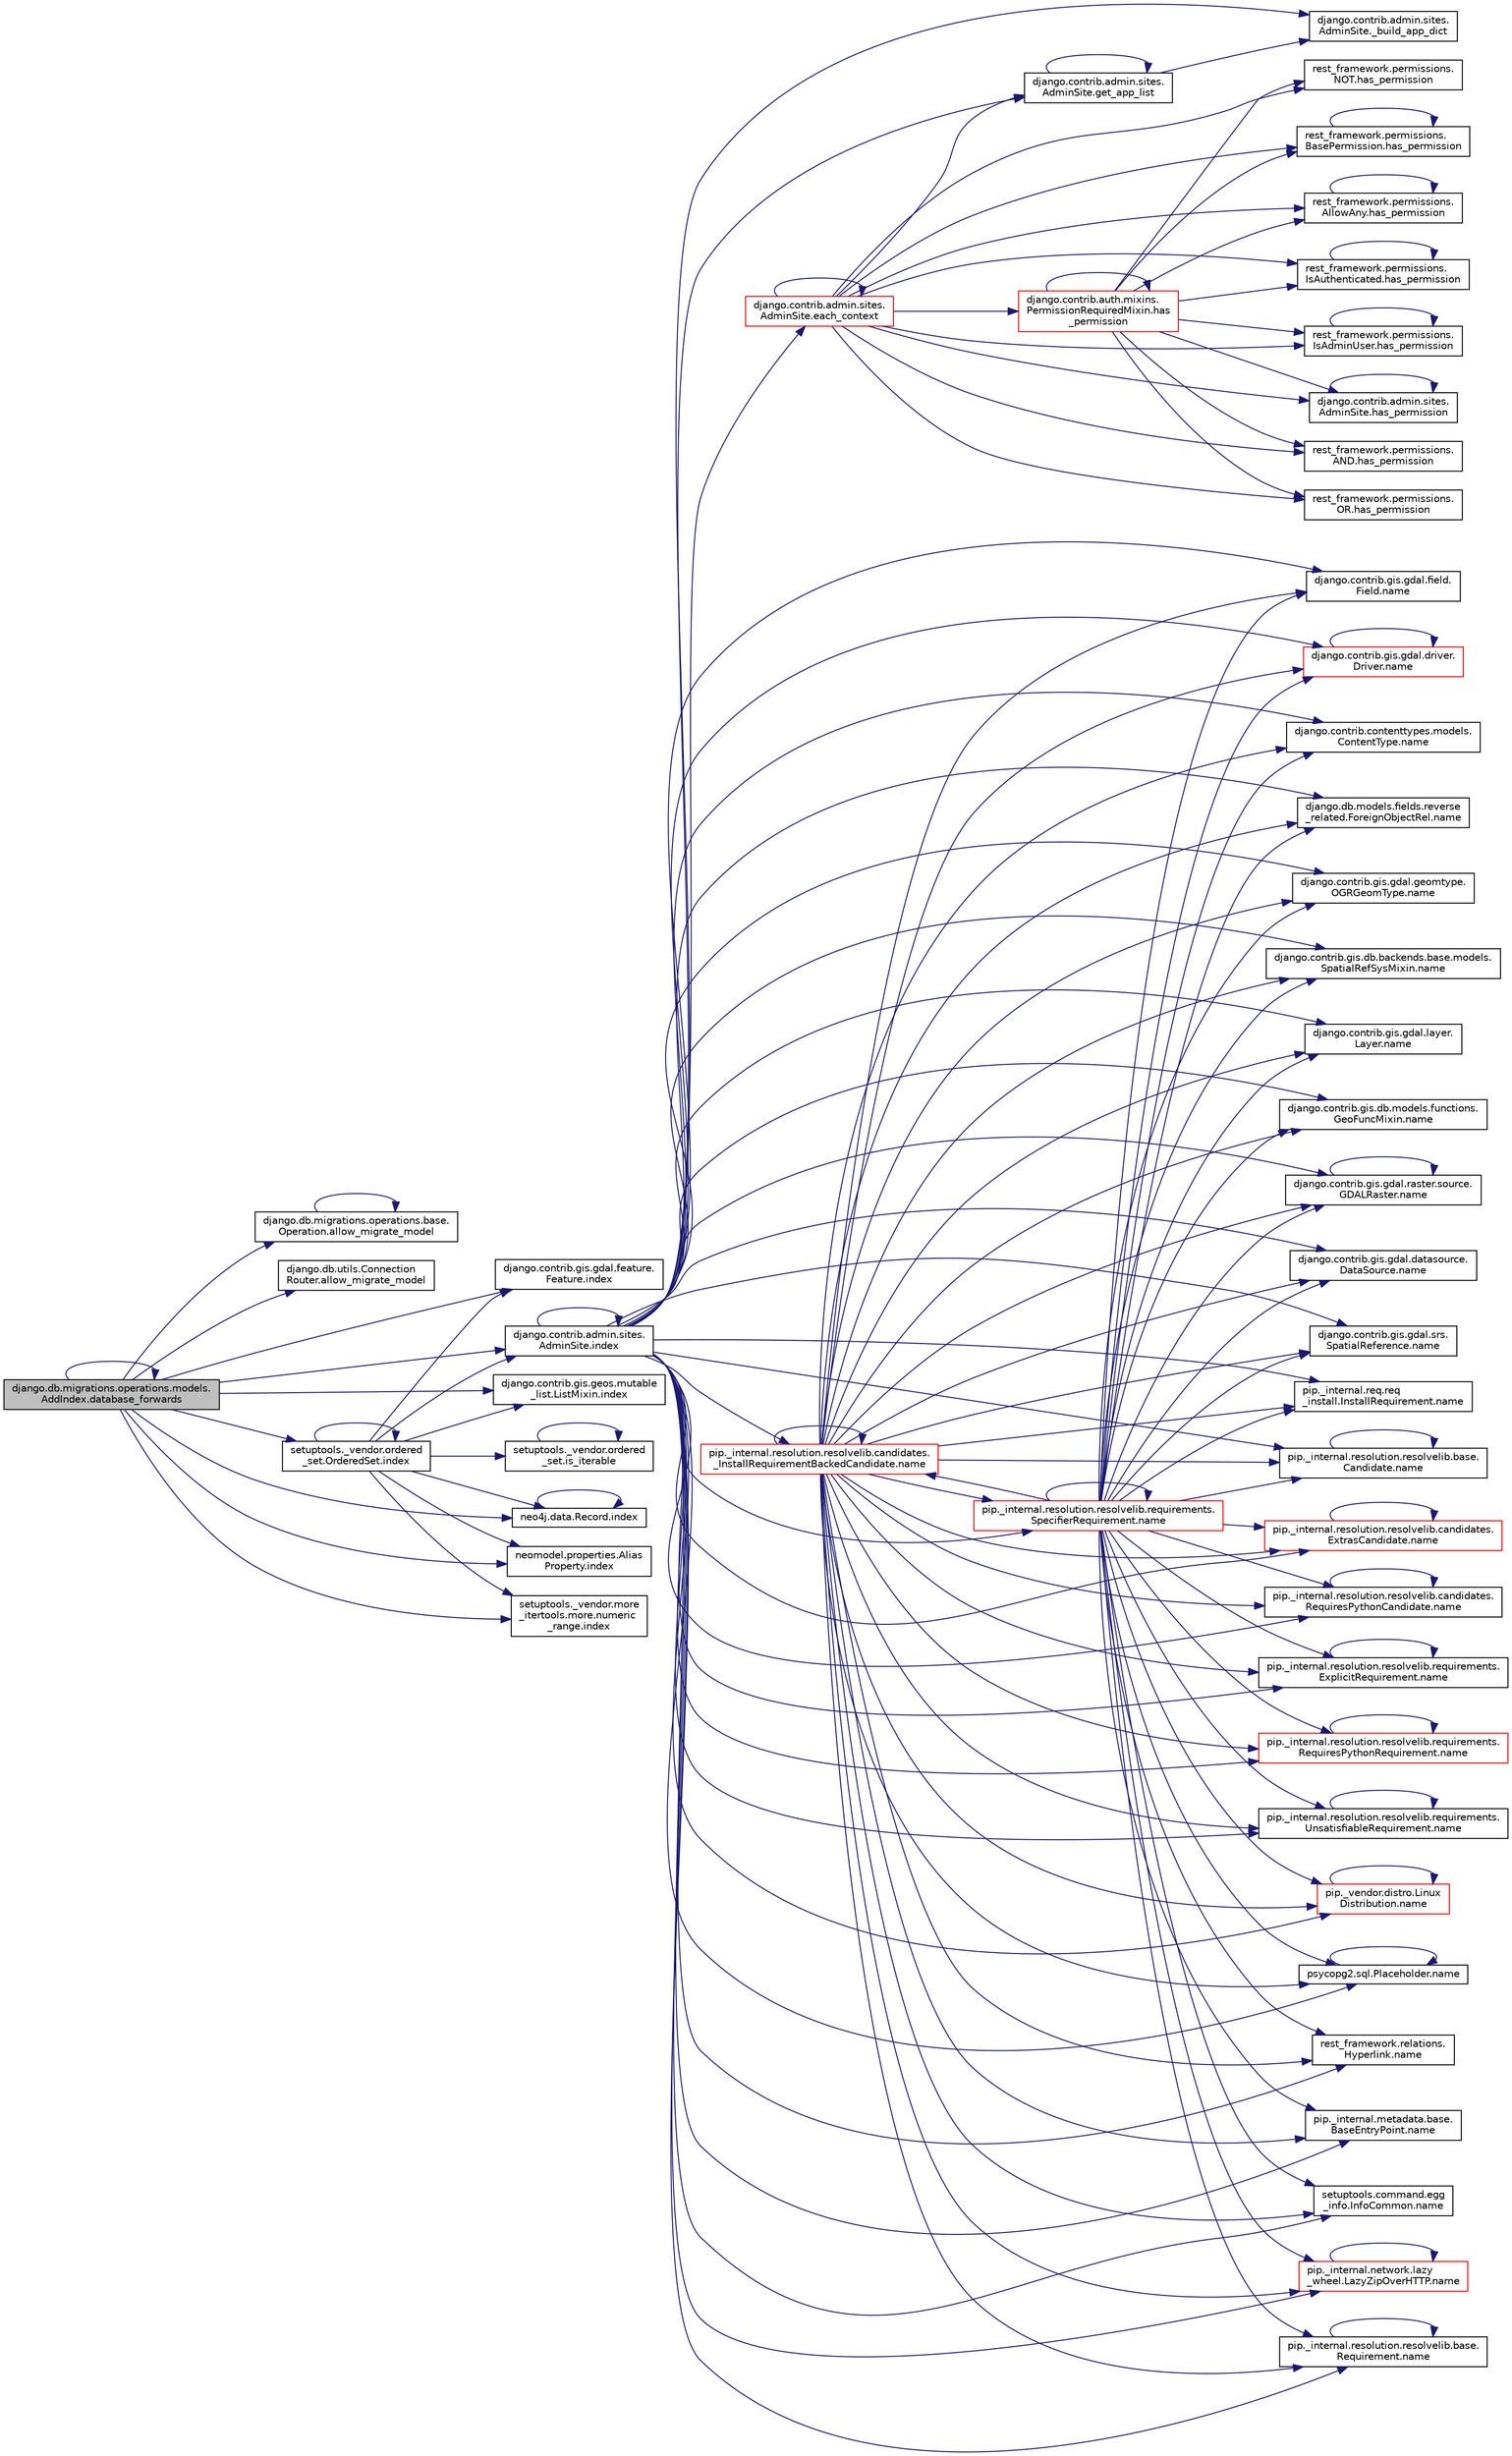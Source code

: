 digraph "django.db.migrations.operations.models.AddIndex.database_forwards"
{
 // LATEX_PDF_SIZE
  edge [fontname="Helvetica",fontsize="10",labelfontname="Helvetica",labelfontsize="10"];
  node [fontname="Helvetica",fontsize="10",shape=record];
  rankdir="LR";
  Node1 [label="django.db.migrations.operations.models.\lAddIndex.database_forwards",height=0.2,width=0.4,color="black", fillcolor="grey75", style="filled", fontcolor="black",tooltip=" "];
  Node1 -> Node2 [color="midnightblue",fontsize="10",style="solid",fontname="Helvetica"];
  Node2 [label="django.db.migrations.operations.base.\lOperation.allow_migrate_model",height=0.2,width=0.4,color="black", fillcolor="white", style="filled",URL="$d8/d4e/classdjango_1_1db_1_1migrations_1_1operations_1_1base_1_1_operation.html#a931262a66f72514a6c3e5abcb877f163",tooltip=" "];
  Node2 -> Node2 [color="midnightblue",fontsize="10",style="solid",fontname="Helvetica"];
  Node1 -> Node3 [color="midnightblue",fontsize="10",style="solid",fontname="Helvetica"];
  Node3 [label="django.db.utils.Connection\lRouter.allow_migrate_model",height=0.2,width=0.4,color="black", fillcolor="white", style="filled",URL="$dc/d1d/classdjango_1_1db_1_1utils_1_1_connection_router.html#a617a3947863c1ab69490c43a3c24bf5f",tooltip=" "];
  Node1 -> Node1 [color="midnightblue",fontsize="10",style="solid",fontname="Helvetica"];
  Node1 -> Node4 [color="midnightblue",fontsize="10",style="solid",fontname="Helvetica"];
  Node4 [label="django.contrib.gis.gdal.feature.\lFeature.index",height=0.2,width=0.4,color="black", fillcolor="white", style="filled",URL="$db/d34/classdjango_1_1contrib_1_1gis_1_1gdal_1_1feature_1_1_feature.html#a128ae0b6147fb55a5c5bc777caa15d50",tooltip=" "];
  Node1 -> Node5 [color="midnightblue",fontsize="10",style="solid",fontname="Helvetica"];
  Node5 [label="django.contrib.admin.sites.\lAdminSite.index",height=0.2,width=0.4,color="black", fillcolor="white", style="filled",URL="$df/dba/classdjango_1_1contrib_1_1admin_1_1sites_1_1_admin_site.html#a114200436dcab5d292516d7454298630",tooltip=" "];
  Node5 -> Node6 [color="midnightblue",fontsize="10",style="solid",fontname="Helvetica"];
  Node6 [label="django.contrib.admin.sites.\lAdminSite._build_app_dict",height=0.2,width=0.4,color="black", fillcolor="white", style="filled",URL="$df/dba/classdjango_1_1contrib_1_1admin_1_1sites_1_1_admin_site.html#a88d6a17ea090acca719eef207e4a9049",tooltip=" "];
  Node5 -> Node7 [color="midnightblue",fontsize="10",style="solid",fontname="Helvetica"];
  Node7 [label="django.contrib.admin.sites.\lAdminSite.each_context",height=0.2,width=0.4,color="red", fillcolor="white", style="filled",URL="$df/dba/classdjango_1_1contrib_1_1admin_1_1sites_1_1_admin_site.html#a9827cf8301d5677e42aa917686ac0af8",tooltip=" "];
  Node7 -> Node7 [color="midnightblue",fontsize="10",style="solid",fontname="Helvetica"];
  Node7 -> Node8 [color="midnightblue",fontsize="10",style="solid",fontname="Helvetica"];
  Node8 [label="django.contrib.admin.sites.\lAdminSite.get_app_list",height=0.2,width=0.4,color="black", fillcolor="white", style="filled",URL="$df/dba/classdjango_1_1contrib_1_1admin_1_1sites_1_1_admin_site.html#aaa5c674a03b5aa9795ffc15af2c041c1",tooltip=" "];
  Node8 -> Node6 [color="midnightblue",fontsize="10",style="solid",fontname="Helvetica"];
  Node8 -> Node8 [color="midnightblue",fontsize="10",style="solid",fontname="Helvetica"];
  Node7 -> Node9 [color="midnightblue",fontsize="10",style="solid",fontname="Helvetica"];
  Node9 [label="django.contrib.auth.mixins.\lPermissionRequiredMixin.has\l_permission",height=0.2,width=0.4,color="red", fillcolor="white", style="filled",URL="$d7/dfe/classdjango_1_1contrib_1_1auth_1_1mixins_1_1_permission_required_mixin.html#a2809e8d2b78dee31ff0953c9e8852f26",tooltip=" "];
  Node9 -> Node9 [color="midnightblue",fontsize="10",style="solid",fontname="Helvetica"];
  Node9 -> Node12 [color="midnightblue",fontsize="10",style="solid",fontname="Helvetica"];
  Node12 [label="django.contrib.admin.sites.\lAdminSite.has_permission",height=0.2,width=0.4,color="black", fillcolor="white", style="filled",URL="$df/dba/classdjango_1_1contrib_1_1admin_1_1sites_1_1_admin_site.html#a819e45e7b85134938b9062037ad0e5cb",tooltip=" "];
  Node12 -> Node12 [color="midnightblue",fontsize="10",style="solid",fontname="Helvetica"];
  Node9 -> Node13 [color="midnightblue",fontsize="10",style="solid",fontname="Helvetica"];
  Node13 [label="rest_framework.permissions.\lAND.has_permission",height=0.2,width=0.4,color="black", fillcolor="white", style="filled",URL="$d1/d16/classrest__framework_1_1permissions_1_1_a_n_d.html#a5f37ff9ed0b91c7797fac563a152965e",tooltip=" "];
  Node9 -> Node14 [color="midnightblue",fontsize="10",style="solid",fontname="Helvetica"];
  Node14 [label="rest_framework.permissions.\lOR.has_permission",height=0.2,width=0.4,color="black", fillcolor="white", style="filled",URL="$de/d73/classrest__framework_1_1permissions_1_1_o_r.html#ac1d18779f75dcdda5aa938abad09e5e2",tooltip=" "];
  Node9 -> Node15 [color="midnightblue",fontsize="10",style="solid",fontname="Helvetica"];
  Node15 [label="rest_framework.permissions.\lNOT.has_permission",height=0.2,width=0.4,color="black", fillcolor="white", style="filled",URL="$d2/d39/classrest__framework_1_1permissions_1_1_n_o_t.html#aff4796cbed689e89079b9c8b729530b5",tooltip=" "];
  Node9 -> Node16 [color="midnightblue",fontsize="10",style="solid",fontname="Helvetica"];
  Node16 [label="rest_framework.permissions.\lBasePermission.has_permission",height=0.2,width=0.4,color="black", fillcolor="white", style="filled",URL="$dc/dda/classrest__framework_1_1permissions_1_1_base_permission.html#a97ee09c8f2fa7eff12125d4a4edb8f95",tooltip=" "];
  Node16 -> Node16 [color="midnightblue",fontsize="10",style="solid",fontname="Helvetica"];
  Node9 -> Node17 [color="midnightblue",fontsize="10",style="solid",fontname="Helvetica"];
  Node17 [label="rest_framework.permissions.\lAllowAny.has_permission",height=0.2,width=0.4,color="black", fillcolor="white", style="filled",URL="$d3/da5/classrest__framework_1_1permissions_1_1_allow_any.html#a275fbb1ca1aefaf0153eb47974f1bbb9",tooltip=" "];
  Node17 -> Node17 [color="midnightblue",fontsize="10",style="solid",fontname="Helvetica"];
  Node9 -> Node18 [color="midnightblue",fontsize="10",style="solid",fontname="Helvetica"];
  Node18 [label="rest_framework.permissions.\lIsAuthenticated.has_permission",height=0.2,width=0.4,color="black", fillcolor="white", style="filled",URL="$dc/d67/classrest__framework_1_1permissions_1_1_is_authenticated.html#af8e76fc853371348817971fa23330013",tooltip=" "];
  Node18 -> Node18 [color="midnightblue",fontsize="10",style="solid",fontname="Helvetica"];
  Node9 -> Node19 [color="midnightblue",fontsize="10",style="solid",fontname="Helvetica"];
  Node19 [label="rest_framework.permissions.\lIsAdminUser.has_permission",height=0.2,width=0.4,color="black", fillcolor="white", style="filled",URL="$db/da4/classrest__framework_1_1permissions_1_1_is_admin_user.html#a0c2c986667cdd56a4aaa9aefedabf24c",tooltip=" "];
  Node19 -> Node19 [color="midnightblue",fontsize="10",style="solid",fontname="Helvetica"];
  Node7 -> Node12 [color="midnightblue",fontsize="10",style="solid",fontname="Helvetica"];
  Node7 -> Node13 [color="midnightblue",fontsize="10",style="solid",fontname="Helvetica"];
  Node7 -> Node14 [color="midnightblue",fontsize="10",style="solid",fontname="Helvetica"];
  Node7 -> Node15 [color="midnightblue",fontsize="10",style="solid",fontname="Helvetica"];
  Node7 -> Node16 [color="midnightblue",fontsize="10",style="solid",fontname="Helvetica"];
  Node7 -> Node17 [color="midnightblue",fontsize="10",style="solid",fontname="Helvetica"];
  Node7 -> Node18 [color="midnightblue",fontsize="10",style="solid",fontname="Helvetica"];
  Node7 -> Node19 [color="midnightblue",fontsize="10",style="solid",fontname="Helvetica"];
  Node5 -> Node8 [color="midnightblue",fontsize="10",style="solid",fontname="Helvetica"];
  Node5 -> Node5 [color="midnightblue",fontsize="10",style="solid",fontname="Helvetica"];
  Node5 -> Node396 [color="midnightblue",fontsize="10",style="solid",fontname="Helvetica"];
  Node396 [label="django.contrib.contenttypes.models.\lContentType.name",height=0.2,width=0.4,color="black", fillcolor="white", style="filled",URL="$d6/d20/classdjango_1_1contrib_1_1contenttypes_1_1models_1_1_content_type.html#a1577e45d8940ca8ce7032df05c0920f1",tooltip=" "];
  Node5 -> Node397 [color="midnightblue",fontsize="10",style="solid",fontname="Helvetica"];
  Node397 [label="django.contrib.gis.db.backends.base.models.\lSpatialRefSysMixin.name",height=0.2,width=0.4,color="black", fillcolor="white", style="filled",URL="$d5/d73/classdjango_1_1contrib_1_1gis_1_1db_1_1backends_1_1base_1_1models_1_1_spatial_ref_sys_mixin.html#a502460564fa7a935d8bb5aea6cbce4b9",tooltip=" "];
  Node5 -> Node398 [color="midnightblue",fontsize="10",style="solid",fontname="Helvetica"];
  Node398 [label="django.contrib.gis.db.models.functions.\lGeoFuncMixin.name",height=0.2,width=0.4,color="black", fillcolor="white", style="filled",URL="$d4/d5c/classdjango_1_1contrib_1_1gis_1_1db_1_1models_1_1functions_1_1_geo_func_mixin.html#a9a6993ec9126211670ca7087359b8c6a",tooltip=" "];
  Node5 -> Node399 [color="midnightblue",fontsize="10",style="solid",fontname="Helvetica"];
  Node399 [label="django.contrib.gis.gdal.datasource.\lDataSource.name",height=0.2,width=0.4,color="black", fillcolor="white", style="filled",URL="$db/d7b/classdjango_1_1contrib_1_1gis_1_1gdal_1_1datasource_1_1_data_source.html#af2cbfd1f4ceeb82b6f7c29a705555d8e",tooltip=" "];
  Node5 -> Node400 [color="midnightblue",fontsize="10",style="solid",fontname="Helvetica"];
  Node400 [label="django.contrib.gis.gdal.driver.\lDriver.name",height=0.2,width=0.4,color="red", fillcolor="white", style="filled",URL="$d5/df2/classdjango_1_1contrib_1_1gis_1_1gdal_1_1driver_1_1_driver.html#ab25b5eea93459ca8e05dc329ef537f1b",tooltip=" "];
  Node400 -> Node400 [color="midnightblue",fontsize="10",style="solid",fontname="Helvetica"];
  Node5 -> Node401 [color="midnightblue",fontsize="10",style="solid",fontname="Helvetica"];
  Node401 [label="django.contrib.gis.gdal.field.\lField.name",height=0.2,width=0.4,color="black", fillcolor="white", style="filled",URL="$d8/d65/classdjango_1_1contrib_1_1gis_1_1gdal_1_1field_1_1_field.html#a52ccad95ad1a0fae1ef80beb9a6c838b",tooltip=" "];
  Node5 -> Node402 [color="midnightblue",fontsize="10",style="solid",fontname="Helvetica"];
  Node402 [label="django.contrib.gis.gdal.geomtype.\lOGRGeomType.name",height=0.2,width=0.4,color="black", fillcolor="white", style="filled",URL="$dc/d9c/classdjango_1_1contrib_1_1gis_1_1gdal_1_1geomtype_1_1_o_g_r_geom_type.html#a80a6f16d4e7014ca3adac92432f148b2",tooltip=" "];
  Node5 -> Node403 [color="midnightblue",fontsize="10",style="solid",fontname="Helvetica"];
  Node403 [label="django.contrib.gis.gdal.layer.\lLayer.name",height=0.2,width=0.4,color="black", fillcolor="white", style="filled",URL="$d9/d84/classdjango_1_1contrib_1_1gis_1_1gdal_1_1layer_1_1_layer.html#a64c4f09deeb5dd93a1f82a986e090581",tooltip=" "];
  Node5 -> Node404 [color="midnightblue",fontsize="10",style="solid",fontname="Helvetica"];
  Node404 [label="django.contrib.gis.gdal.raster.source.\lGDALRaster.name",height=0.2,width=0.4,color="black", fillcolor="white", style="filled",URL="$db/dff/classdjango_1_1contrib_1_1gis_1_1gdal_1_1raster_1_1source_1_1_g_d_a_l_raster.html#adc147e651b853c17a0d6abe3be9da7a9",tooltip=" "];
  Node404 -> Node404 [color="midnightblue",fontsize="10",style="solid",fontname="Helvetica"];
  Node5 -> Node405 [color="midnightblue",fontsize="10",style="solid",fontname="Helvetica"];
  Node405 [label="django.contrib.gis.gdal.srs.\lSpatialReference.name",height=0.2,width=0.4,color="black", fillcolor="white", style="filled",URL="$d7/dda/classdjango_1_1contrib_1_1gis_1_1gdal_1_1srs_1_1_spatial_reference.html#aba72b97da57e6f07b85d53ff618798e3",tooltip=" "];
  Node5 -> Node406 [color="midnightblue",fontsize="10",style="solid",fontname="Helvetica"];
  Node406 [label="django.db.models.fields.reverse\l_related.ForeignObjectRel.name",height=0.2,width=0.4,color="black", fillcolor="white", style="filled",URL="$d3/da4/classdjango_1_1db_1_1models_1_1fields_1_1reverse__related_1_1_foreign_object_rel.html#aacda3a6a71b37c6422fbc200f0b0225a",tooltip=" "];
  Node5 -> Node407 [color="midnightblue",fontsize="10",style="solid",fontname="Helvetica"];
  Node407 [label="pip._internal.metadata.base.\lBaseEntryPoint.name",height=0.2,width=0.4,color="black", fillcolor="white", style="filled",URL="$d1/d78/classpip_1_1__internal_1_1metadata_1_1base_1_1_base_entry_point.html#acd0c7299966258aeb0876da26520233d",tooltip=" "];
  Node5 -> Node408 [color="midnightblue",fontsize="10",style="solid",fontname="Helvetica"];
  Node408 [label="pip._internal.network.lazy\l_wheel.LazyZipOverHTTP.name",height=0.2,width=0.4,color="red", fillcolor="white", style="filled",URL="$df/d67/classpip_1_1__internal_1_1network_1_1lazy__wheel_1_1_lazy_zip_over_h_t_t_p.html#a59403bb703d375caa6c1dda7573257a1",tooltip=" "];
  Node408 -> Node408 [color="midnightblue",fontsize="10",style="solid",fontname="Helvetica"];
  Node5 -> Node409 [color="midnightblue",fontsize="10",style="solid",fontname="Helvetica"];
  Node409 [label="pip._internal.req.req\l_install.InstallRequirement.name",height=0.2,width=0.4,color="black", fillcolor="white", style="filled",URL="$d2/daa/classpip_1_1__internal_1_1req_1_1req__install_1_1_install_requirement.html#a6b019e16ae98576ae64c68e0f5824e34",tooltip=" "];
  Node5 -> Node410 [color="midnightblue",fontsize="10",style="solid",fontname="Helvetica"];
  Node410 [label="pip._internal.resolution.resolvelib.base.\lRequirement.name",height=0.2,width=0.4,color="black", fillcolor="white", style="filled",URL="$d7/d6d/classpip_1_1__internal_1_1resolution_1_1resolvelib_1_1base_1_1_requirement.html#a013752876d4b3521f3a087987b443d90",tooltip=" "];
  Node410 -> Node410 [color="midnightblue",fontsize="10",style="solid",fontname="Helvetica"];
  Node5 -> Node411 [color="midnightblue",fontsize="10",style="solid",fontname="Helvetica"];
  Node411 [label="pip._internal.resolution.resolvelib.base.\lCandidate.name",height=0.2,width=0.4,color="black", fillcolor="white", style="filled",URL="$db/d18/classpip_1_1__internal_1_1resolution_1_1resolvelib_1_1base_1_1_candidate.html#a7000e68e912182072a011f9df0c142ee",tooltip=" "];
  Node411 -> Node411 [color="midnightblue",fontsize="10",style="solid",fontname="Helvetica"];
  Node5 -> Node412 [color="midnightblue",fontsize="10",style="solid",fontname="Helvetica"];
  Node412 [label="pip._internal.resolution.resolvelib.candidates.\l_InstallRequirementBackedCandidate.name",height=0.2,width=0.4,color="red", fillcolor="white", style="filled",URL="$dc/d03/classpip_1_1__internal_1_1resolution_1_1resolvelib_1_1candidates_1_1___install_requirement_backed_candidate.html#a1538a825241b855a4abf51d6bf616cde",tooltip=" "];
  Node412 -> Node396 [color="midnightblue",fontsize="10",style="solid",fontname="Helvetica"];
  Node412 -> Node397 [color="midnightblue",fontsize="10",style="solid",fontname="Helvetica"];
  Node412 -> Node398 [color="midnightblue",fontsize="10",style="solid",fontname="Helvetica"];
  Node412 -> Node399 [color="midnightblue",fontsize="10",style="solid",fontname="Helvetica"];
  Node412 -> Node400 [color="midnightblue",fontsize="10",style="solid",fontname="Helvetica"];
  Node412 -> Node401 [color="midnightblue",fontsize="10",style="solid",fontname="Helvetica"];
  Node412 -> Node402 [color="midnightblue",fontsize="10",style="solid",fontname="Helvetica"];
  Node412 -> Node403 [color="midnightblue",fontsize="10",style="solid",fontname="Helvetica"];
  Node412 -> Node404 [color="midnightblue",fontsize="10",style="solid",fontname="Helvetica"];
  Node412 -> Node405 [color="midnightblue",fontsize="10",style="solid",fontname="Helvetica"];
  Node412 -> Node406 [color="midnightblue",fontsize="10",style="solid",fontname="Helvetica"];
  Node412 -> Node407 [color="midnightblue",fontsize="10",style="solid",fontname="Helvetica"];
  Node412 -> Node408 [color="midnightblue",fontsize="10",style="solid",fontname="Helvetica"];
  Node412 -> Node409 [color="midnightblue",fontsize="10",style="solid",fontname="Helvetica"];
  Node412 -> Node410 [color="midnightblue",fontsize="10",style="solid",fontname="Helvetica"];
  Node412 -> Node411 [color="midnightblue",fontsize="10",style="solid",fontname="Helvetica"];
  Node412 -> Node412 [color="midnightblue",fontsize="10",style="solid",fontname="Helvetica"];
  Node412 -> Node421 [color="midnightblue",fontsize="10",style="solid",fontname="Helvetica"];
  Node421 [label="pip._internal.resolution.resolvelib.candidates.\lExtrasCandidate.name",height=0.2,width=0.4,color="red", fillcolor="white", style="filled",URL="$d8/df7/classpip_1_1__internal_1_1resolution_1_1resolvelib_1_1candidates_1_1_extras_candidate.html#a6e13b1ab724cd7af8b22cadb37352b31",tooltip=" "];
  Node421 -> Node421 [color="midnightblue",fontsize="10",style="solid",fontname="Helvetica"];
  Node412 -> Node424 [color="midnightblue",fontsize="10",style="solid",fontname="Helvetica"];
  Node424 [label="pip._internal.resolution.resolvelib.candidates.\lRequiresPythonCandidate.name",height=0.2,width=0.4,color="black", fillcolor="white", style="filled",URL="$db/d0a/classpip_1_1__internal_1_1resolution_1_1resolvelib_1_1candidates_1_1_requires_python_candidate.html#aeff13058676b07d1b67feed53749d838",tooltip=" "];
  Node424 -> Node424 [color="midnightblue",fontsize="10",style="solid",fontname="Helvetica"];
  Node412 -> Node425 [color="midnightblue",fontsize="10",style="solid",fontname="Helvetica"];
  Node425 [label="pip._internal.resolution.resolvelib.requirements.\lExplicitRequirement.name",height=0.2,width=0.4,color="black", fillcolor="white", style="filled",URL="$d3/d28/classpip_1_1__internal_1_1resolution_1_1resolvelib_1_1requirements_1_1_explicit_requirement.html#a3e8f9b07c17be864b1a90cc2f5e87b35",tooltip=" "];
  Node425 -> Node425 [color="midnightblue",fontsize="10",style="solid",fontname="Helvetica"];
  Node412 -> Node426 [color="midnightblue",fontsize="10",style="solid",fontname="Helvetica"];
  Node426 [label="pip._internal.resolution.resolvelib.requirements.\lSpecifierRequirement.name",height=0.2,width=0.4,color="red", fillcolor="white", style="filled",URL="$d5/dce/classpip_1_1__internal_1_1resolution_1_1resolvelib_1_1requirements_1_1_specifier_requirement.html#af2ae64f787d166605910d13457564fd9",tooltip=" "];
  Node426 -> Node396 [color="midnightblue",fontsize="10",style="solid",fontname="Helvetica"];
  Node426 -> Node397 [color="midnightblue",fontsize="10",style="solid",fontname="Helvetica"];
  Node426 -> Node398 [color="midnightblue",fontsize="10",style="solid",fontname="Helvetica"];
  Node426 -> Node399 [color="midnightblue",fontsize="10",style="solid",fontname="Helvetica"];
  Node426 -> Node400 [color="midnightblue",fontsize="10",style="solid",fontname="Helvetica"];
  Node426 -> Node401 [color="midnightblue",fontsize="10",style="solid",fontname="Helvetica"];
  Node426 -> Node402 [color="midnightblue",fontsize="10",style="solid",fontname="Helvetica"];
  Node426 -> Node403 [color="midnightblue",fontsize="10",style="solid",fontname="Helvetica"];
  Node426 -> Node404 [color="midnightblue",fontsize="10",style="solid",fontname="Helvetica"];
  Node426 -> Node405 [color="midnightblue",fontsize="10",style="solid",fontname="Helvetica"];
  Node426 -> Node406 [color="midnightblue",fontsize="10",style="solid",fontname="Helvetica"];
  Node426 -> Node407 [color="midnightblue",fontsize="10",style="solid",fontname="Helvetica"];
  Node426 -> Node408 [color="midnightblue",fontsize="10",style="solid",fontname="Helvetica"];
  Node426 -> Node409 [color="midnightblue",fontsize="10",style="solid",fontname="Helvetica"];
  Node426 -> Node410 [color="midnightblue",fontsize="10",style="solid",fontname="Helvetica"];
  Node426 -> Node411 [color="midnightblue",fontsize="10",style="solid",fontname="Helvetica"];
  Node426 -> Node412 [color="midnightblue",fontsize="10",style="solid",fontname="Helvetica"];
  Node426 -> Node421 [color="midnightblue",fontsize="10",style="solid",fontname="Helvetica"];
  Node426 -> Node424 [color="midnightblue",fontsize="10",style="solid",fontname="Helvetica"];
  Node426 -> Node425 [color="midnightblue",fontsize="10",style="solid",fontname="Helvetica"];
  Node426 -> Node426 [color="midnightblue",fontsize="10",style="solid",fontname="Helvetica"];
  Node426 -> Node427 [color="midnightblue",fontsize="10",style="solid",fontname="Helvetica"];
  Node427 [label="pip._internal.resolution.resolvelib.requirements.\lRequiresPythonRequirement.name",height=0.2,width=0.4,color="red", fillcolor="white", style="filled",URL="$d1/de6/classpip_1_1__internal_1_1resolution_1_1resolvelib_1_1requirements_1_1_requires_python_requirement.html#ac555e717a97ebb38cb2ad735939cf8b8",tooltip=" "];
  Node427 -> Node427 [color="midnightblue",fontsize="10",style="solid",fontname="Helvetica"];
  Node426 -> Node429 [color="midnightblue",fontsize="10",style="solid",fontname="Helvetica"];
  Node429 [label="pip._internal.resolution.resolvelib.requirements.\lUnsatisfiableRequirement.name",height=0.2,width=0.4,color="black", fillcolor="white", style="filled",URL="$df/d30/classpip_1_1__internal_1_1resolution_1_1resolvelib_1_1requirements_1_1_unsatisfiable_requirement.html#a78f7012fa925a93d5600232bf2bc9728",tooltip=" "];
  Node429 -> Node429 [color="midnightblue",fontsize="10",style="solid",fontname="Helvetica"];
  Node426 -> Node135 [color="midnightblue",fontsize="10",style="solid",fontname="Helvetica"];
  Node135 [label="pip._vendor.distro.Linux\lDistribution.name",height=0.2,width=0.4,color="red", fillcolor="white", style="filled",URL="$db/dc1/classpip_1_1__vendor_1_1distro_1_1_linux_distribution.html#a7bbcbb9f1bf561b231f594b5bb251dbc",tooltip=" "];
  Node135 -> Node135 [color="midnightblue",fontsize="10",style="solid",fontname="Helvetica"];
  Node426 -> Node430 [color="midnightblue",fontsize="10",style="solid",fontname="Helvetica"];
  Node430 [label="psycopg2.sql.Placeholder.name",height=0.2,width=0.4,color="black", fillcolor="white", style="filled",URL="$dc/d33/classpsycopg2_1_1sql_1_1_placeholder.html#a865e1b1e7f839dadb22b2c4513ed1f86",tooltip=" "];
  Node430 -> Node430 [color="midnightblue",fontsize="10",style="solid",fontname="Helvetica"];
  Node426 -> Node431 [color="midnightblue",fontsize="10",style="solid",fontname="Helvetica"];
  Node431 [label="rest_framework.relations.\lHyperlink.name",height=0.2,width=0.4,color="black", fillcolor="white", style="filled",URL="$d2/d10/classrest__framework_1_1relations_1_1_hyperlink.html#aa8a58ea5a04caa55484ff709398630c2",tooltip=" "];
  Node426 -> Node432 [color="midnightblue",fontsize="10",style="solid",fontname="Helvetica"];
  Node432 [label="setuptools.command.egg\l_info.InfoCommon.name",height=0.2,width=0.4,color="black", fillcolor="white", style="filled",URL="$d5/dfc/classsetuptools_1_1command_1_1egg__info_1_1_info_common.html#a13f1532df6e92fbd8ae68eb480808db2",tooltip=" "];
  Node412 -> Node427 [color="midnightblue",fontsize="10",style="solid",fontname="Helvetica"];
  Node412 -> Node429 [color="midnightblue",fontsize="10",style="solid",fontname="Helvetica"];
  Node412 -> Node135 [color="midnightblue",fontsize="10",style="solid",fontname="Helvetica"];
  Node412 -> Node430 [color="midnightblue",fontsize="10",style="solid",fontname="Helvetica"];
  Node412 -> Node431 [color="midnightblue",fontsize="10",style="solid",fontname="Helvetica"];
  Node412 -> Node432 [color="midnightblue",fontsize="10",style="solid",fontname="Helvetica"];
  Node5 -> Node421 [color="midnightblue",fontsize="10",style="solid",fontname="Helvetica"];
  Node5 -> Node424 [color="midnightblue",fontsize="10",style="solid",fontname="Helvetica"];
  Node5 -> Node425 [color="midnightblue",fontsize="10",style="solid",fontname="Helvetica"];
  Node5 -> Node426 [color="midnightblue",fontsize="10",style="solid",fontname="Helvetica"];
  Node5 -> Node427 [color="midnightblue",fontsize="10",style="solid",fontname="Helvetica"];
  Node5 -> Node429 [color="midnightblue",fontsize="10",style="solid",fontname="Helvetica"];
  Node5 -> Node135 [color="midnightblue",fontsize="10",style="solid",fontname="Helvetica"];
  Node5 -> Node430 [color="midnightblue",fontsize="10",style="solid",fontname="Helvetica"];
  Node5 -> Node431 [color="midnightblue",fontsize="10",style="solid",fontname="Helvetica"];
  Node5 -> Node432 [color="midnightblue",fontsize="10",style="solid",fontname="Helvetica"];
  Node1 -> Node477 [color="midnightblue",fontsize="10",style="solid",fontname="Helvetica"];
  Node477 [label="django.contrib.gis.geos.mutable\l_list.ListMixin.index",height=0.2,width=0.4,color="black", fillcolor="white", style="filled",URL="$d5/d0e/classdjango_1_1contrib_1_1gis_1_1geos_1_1mutable__list_1_1_list_mixin.html#a16f4b7c86157e81672a845a5b3789f2f",tooltip=" "];
  Node1 -> Node478 [color="midnightblue",fontsize="10",style="solid",fontname="Helvetica"];
  Node478 [label="neo4j.data.Record.index",height=0.2,width=0.4,color="black", fillcolor="white", style="filled",URL="$d8/da3/classneo4j_1_1data_1_1_record.html#aa340d7c2dc0ce8f84d5e69470775e708",tooltip=" "];
  Node478 -> Node478 [color="midnightblue",fontsize="10",style="solid",fontname="Helvetica"];
  Node1 -> Node479 [color="midnightblue",fontsize="10",style="solid",fontname="Helvetica"];
  Node479 [label="neomodel.properties.Alias\lProperty.index",height=0.2,width=0.4,color="black", fillcolor="white", style="filled",URL="$d6/d9b/classneomodel_1_1properties_1_1_alias_property.html#ab7dea421e530a092fc9bb794999cee6a",tooltip=" "];
  Node1 -> Node480 [color="midnightblue",fontsize="10",style="solid",fontname="Helvetica"];
  Node480 [label="setuptools._vendor.ordered\l_set.OrderedSet.index",height=0.2,width=0.4,color="black", fillcolor="white", style="filled",URL="$d0/d40/classsetuptools_1_1__vendor_1_1ordered__set_1_1_ordered_set.html#a4c9cbb502c5f54f77e574032bf66f9d6",tooltip=" "];
  Node480 -> Node479 [color="midnightblue",fontsize="10",style="solid",fontname="Helvetica"];
  Node480 -> Node4 [color="midnightblue",fontsize="10",style="solid",fontname="Helvetica"];
  Node480 -> Node5 [color="midnightblue",fontsize="10",style="solid",fontname="Helvetica"];
  Node480 -> Node478 [color="midnightblue",fontsize="10",style="solid",fontname="Helvetica"];
  Node480 -> Node480 [color="midnightblue",fontsize="10",style="solid",fontname="Helvetica"];
  Node480 -> Node477 [color="midnightblue",fontsize="10",style="solid",fontname="Helvetica"];
  Node480 -> Node481 [color="midnightblue",fontsize="10",style="solid",fontname="Helvetica"];
  Node481 [label="setuptools._vendor.more\l_itertools.more.numeric\l_range.index",height=0.2,width=0.4,color="black", fillcolor="white", style="filled",URL="$d2/d44/classsetuptools_1_1__vendor_1_1more__itertools_1_1more_1_1numeric__range.html#a394db59afc76561009e55b38d2254d97",tooltip=" "];
  Node480 -> Node482 [color="midnightblue",fontsize="10",style="solid",fontname="Helvetica"];
  Node482 [label="setuptools._vendor.ordered\l_set.is_iterable",height=0.2,width=0.4,color="black", fillcolor="white", style="filled",URL="$d1/d6b/namespacesetuptools_1_1__vendor_1_1ordered__set.html#a01beb552fed7ce9816e5ffcb877d9560",tooltip=" "];
  Node482 -> Node482 [color="midnightblue",fontsize="10",style="solid",fontname="Helvetica"];
  Node1 -> Node481 [color="midnightblue",fontsize="10",style="solid",fontname="Helvetica"];
}
